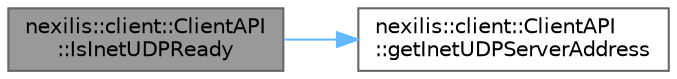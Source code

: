 digraph "nexilis::client::ClientAPI::IsInetUDPReady"
{
 // LATEX_PDF_SIZE
  bgcolor="transparent";
  edge [fontname=Helvetica,fontsize=10,labelfontname=Helvetica,labelfontsize=10];
  node [fontname=Helvetica,fontsize=10,shape=box,height=0.2,width=0.4];
  rankdir="LR";
  Node1 [id="Node000001",label="nexilis::client::ClientAPI\l::IsInetUDPReady",height=0.2,width=0.4,color="gray40", fillcolor="grey60", style="filled", fontcolor="black",tooltip="Stuff related to specific connnections."];
  Node1 -> Node2 [id="edge1_Node000001_Node000002",color="steelblue1",style="solid",tooltip=" "];
  Node2 [id="Node000002",label="nexilis::client::ClientAPI\l::getInetUDPServerAddress",height=0.2,width=0.4,color="grey40", fillcolor="white", style="filled",URL="$d5/da0/classnexilis_1_1client_1_1ClientAPI.html#af38da76c91dabe16da1d8a0c7dc446a0",tooltip="af_inet UDP."];
}

